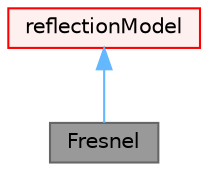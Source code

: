 digraph "Fresnel"
{
 // LATEX_PDF_SIZE
  bgcolor="transparent";
  edge [fontname=Helvetica,fontsize=10,labelfontname=Helvetica,labelfontsize=10];
  node [fontname=Helvetica,fontsize=10,shape=box,height=0.2,width=0.4];
  Node1 [id="Node000001",label="Fresnel",height=0.2,width=0.4,color="gray40", fillcolor="grey60", style="filled", fontcolor="black",tooltip="General Fresnel reflection model bewtween a dialectric and an absorbing medium."];
  Node2 -> Node1 [id="edge1_Node000001_Node000002",dir="back",color="steelblue1",style="solid",tooltip=" "];
  Node2 [id="Node000002",label="reflectionModel",height=0.2,width=0.4,color="red", fillcolor="#FFF0F0", style="filled",URL="$classFoam_1_1radiation_1_1reflectionModel.html",tooltip="Base class for radiation scattering."];
}
